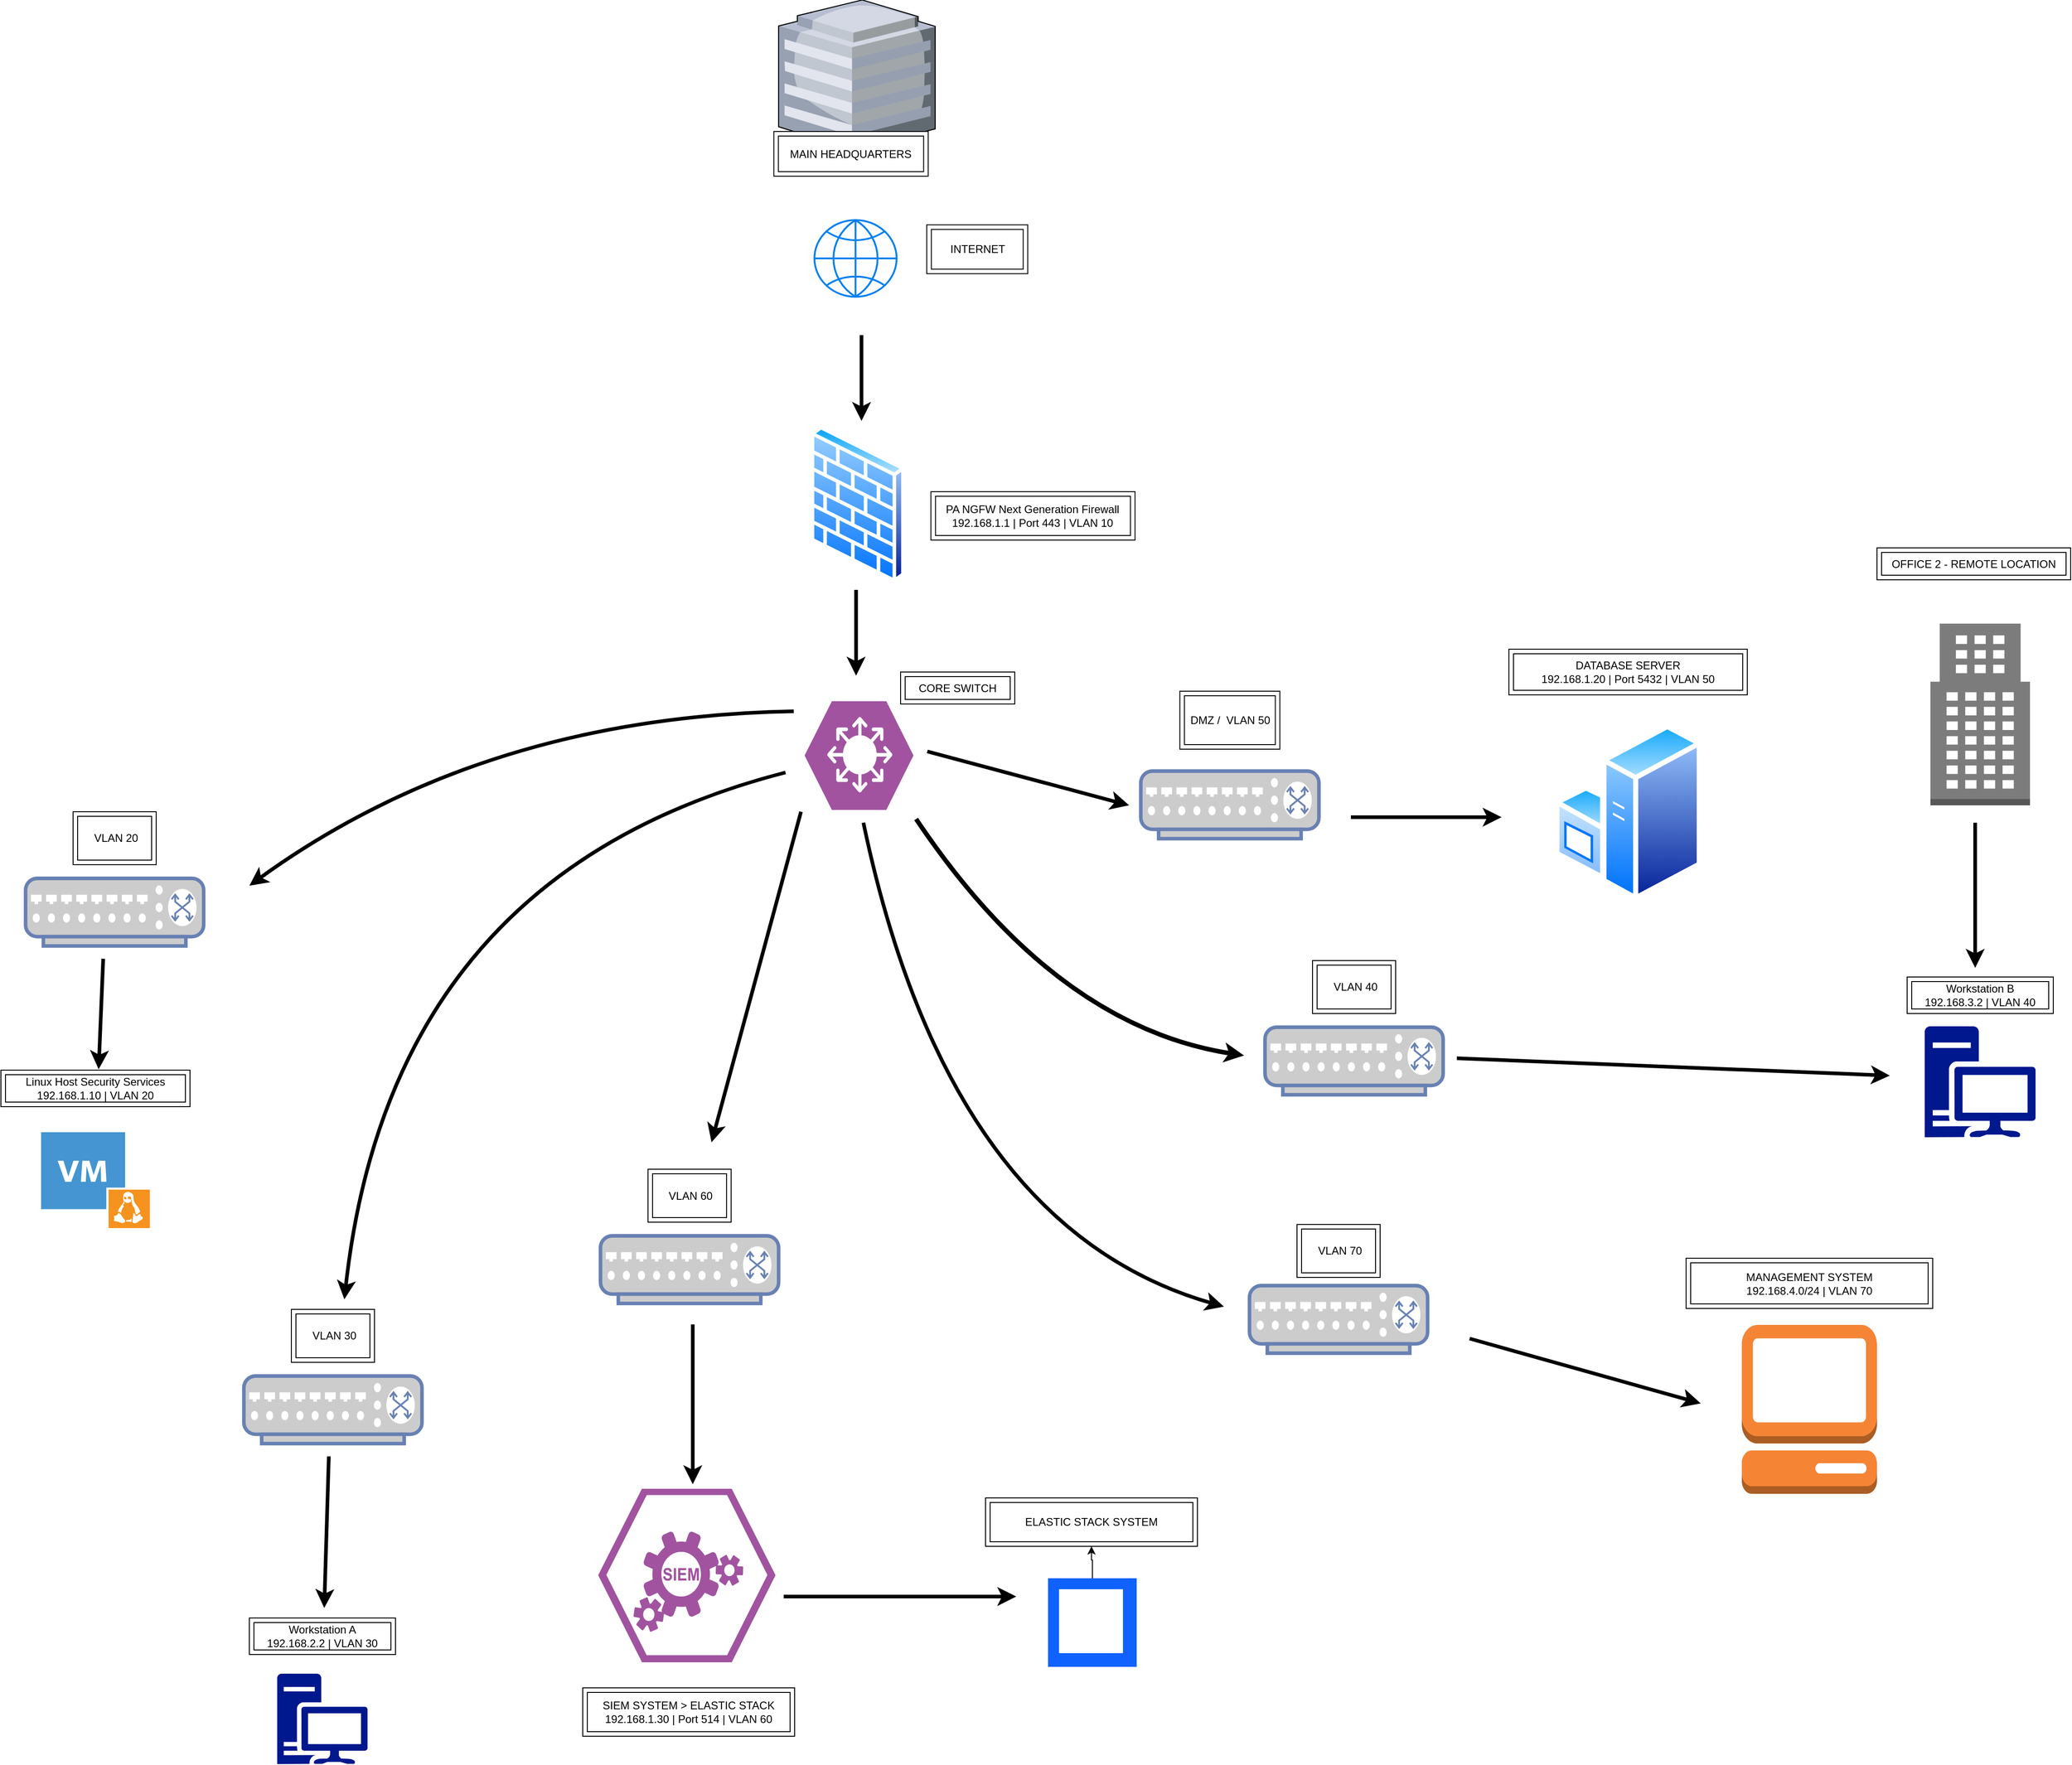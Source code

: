 <mxfile version="26.1.1">
  <diagram name="Page-1" id="rB2WxnaQZvf0U1Fb7KZb">
    <mxGraphModel dx="3215" dy="2729" grid="0" gridSize="10" guides="1" tooltips="1" connect="1" arrows="1" fold="1" page="0" pageScale="1" pageWidth="850" pageHeight="1100" math="1" shadow="0">
      <root>
        <mxCell id="0" />
        <mxCell id="1" parent="0" />
        <mxCell id="atq9XM1EqbKEKQPpxazZ-3" value="" style="html=1;verticalLabelPosition=bottom;align=center;labelBackgroundColor=#ffffff;verticalAlign=top;strokeWidth=2;strokeColor=#0080F0;shadow=0;dashed=0;shape=mxgraph.ios7.icons.globe;" parent="1" vertex="1">
          <mxGeometry x="158.67" y="-788" width="90" height="84" as="geometry" />
        </mxCell>
        <mxCell id="atq9XM1EqbKEKQPpxazZ-5" value="" style="endArrow=classic;html=1;rounded=0;fontSize=12;startSize=8;endSize=8;curved=1;strokeWidth=4;" parent="1" edge="1">
          <mxGeometry width="50" height="50" relative="1" as="geometry">
            <mxPoint x="282.23" y="-206" as="sourcePoint" />
            <mxPoint x="503.23" y="-147" as="targetPoint" />
          </mxGeometry>
        </mxCell>
        <mxCell id="atq9XM1EqbKEKQPpxazZ-6" value="" style="image;aspect=fixed;perimeter=ellipsePerimeter;html=1;align=center;shadow=0;dashed=0;spacingTop=3;image=img/lib/active_directory/firewall.svg;" parent="1" vertex="1">
          <mxGeometry x="153.45" y="-563" width="104.9" height="171.97" as="geometry" />
        </mxCell>
        <mxCell id="atq9XM1EqbKEKQPpxazZ-12" value="INTERNET" style="shape=ext;margin=3;double=1;whiteSpace=wrap;html=1;align=center;" parent="1" vertex="1">
          <mxGeometry x="281.67" y="-782.75" width="110.55" height="53.5" as="geometry" />
        </mxCell>
        <mxCell id="atq9XM1EqbKEKQPpxazZ-14" value="PA NGFW Next Generation Firewall&lt;br&gt;192.168.1.1 | Port 443 | VLAN 10" style="shape=ext;margin=3;double=1;whiteSpace=wrap;html=1;align=center;" parent="1" vertex="1">
          <mxGeometry x="286.22" y="-490.52" width="223.45" height="53" as="geometry" />
        </mxCell>
        <mxCell id="atq9XM1EqbKEKQPpxazZ-20" value="" style="endArrow=classic;html=1;rounded=0;fontSize=12;startSize=8;endSize=8;curved=1;strokeWidth=4;" parent="1" edge="1">
          <mxGeometry width="50" height="50" relative="1" as="geometry">
            <mxPoint x="127" y="-183" as="sourcePoint" />
            <mxPoint x="-356" y="394" as="targetPoint" />
            <Array as="points">
              <mxPoint x="-305" y="-72" />
            </Array>
          </mxGeometry>
        </mxCell>
        <mxCell id="atq9XM1EqbKEKQPpxazZ-21" value="" style="endArrow=classic;html=1;rounded=0;fontSize=12;startSize=8;endSize=8;curved=1;strokeWidth=4;" parent="1" edge="1">
          <mxGeometry width="50" height="50" relative="1" as="geometry">
            <mxPoint x="136" y="-250" as="sourcePoint" />
            <mxPoint x="-460" y="-59" as="targetPoint" />
            <Array as="points">
              <mxPoint x="-205" y="-244" />
            </Array>
          </mxGeometry>
        </mxCell>
        <mxCell id="atq9XM1EqbKEKQPpxazZ-28" value="" style="endArrow=classic;html=1;rounded=0;fontSize=12;startSize=8;endSize=8;curved=1;strokeWidth=4;" parent="1" edge="1">
          <mxGeometry width="50" height="50" relative="1" as="geometry">
            <mxPoint x="-620" y="21" as="sourcePoint" />
            <mxPoint x="-625" y="142" as="targetPoint" />
          </mxGeometry>
        </mxCell>
        <mxCell id="atq9XM1EqbKEKQPpxazZ-30" value="" style="group" parent="1" vertex="1" connectable="0">
          <mxGeometry x="-460" y="743" width="160" height="160" as="geometry" />
        </mxCell>
        <mxCell id="atq9XM1EqbKEKQPpxazZ-17" value="Workstation A&lt;br&gt;192.168.2.2 | VLAN 30" style="shape=ext;margin=3;double=1;whiteSpace=wrap;html=1;align=center;" parent="atq9XM1EqbKEKQPpxazZ-30" vertex="1">
          <mxGeometry width="160" height="40" as="geometry" />
        </mxCell>
        <mxCell id="atq9XM1EqbKEKQPpxazZ-18" value="" style="sketch=0;aspect=fixed;pointerEvents=1;shadow=0;dashed=0;html=1;strokeColor=none;labelPosition=center;verticalLabelPosition=bottom;verticalAlign=top;align=center;fillColor=#00188D;shape=mxgraph.mscae.enterprise.workstation_client" parent="atq9XM1EqbKEKQPpxazZ-30" vertex="1">
          <mxGeometry x="30.5" y="61" width="99" height="99" as="geometry" />
        </mxCell>
        <mxCell id="atq9XM1EqbKEKQPpxazZ-31" value="" style="group" parent="1" vertex="1" connectable="0">
          <mxGeometry x="1355" y="41" width="160" height="175.5" as="geometry" />
        </mxCell>
        <mxCell id="atq9XM1EqbKEKQPpxazZ-22" value="" style="sketch=0;aspect=fixed;pointerEvents=1;shadow=0;dashed=0;html=1;strokeColor=none;labelPosition=center;verticalLabelPosition=bottom;verticalAlign=top;align=center;fillColor=#00188D;shape=mxgraph.mscae.enterprise.workstation_client" parent="atq9XM1EqbKEKQPpxazZ-31" vertex="1">
          <mxGeometry x="19.25" y="54" width="121.5" height="121.5" as="geometry" />
        </mxCell>
        <mxCell id="atq9XM1EqbKEKQPpxazZ-23" value="Workstation B&lt;br&gt;192.168.3.2 | VLAN 4&lt;span style=&quot;background-color: transparent; color: light-dark(rgb(0, 0, 0), rgb(255, 255, 255));&quot;&gt;0&lt;/span&gt;" style="shape=ext;margin=3;double=1;whiteSpace=wrap;html=1;align=center;" parent="atq9XM1EqbKEKQPpxazZ-31" vertex="1">
          <mxGeometry width="160" height="40" as="geometry" />
        </mxCell>
        <mxCell id="atq9XM1EqbKEKQPpxazZ-35" value="" style="group" parent="1" vertex="1" connectable="0">
          <mxGeometry x="-732" y="156" width="207" height="160" as="geometry" />
        </mxCell>
        <mxCell id="atq9XM1EqbKEKQPpxazZ-25" value="" style="shadow=0;dashed=0;html=1;strokeColor=none;fillColor=#4495D1;labelPosition=center;verticalLabelPosition=bottom;verticalAlign=top;align=center;outlineConnect=0;shape=mxgraph.veeam.vm_linux;" parent="atq9XM1EqbKEKQPpxazZ-35" vertex="1">
          <mxGeometry x="44" y="55" width="119" height="105" as="geometry" />
        </mxCell>
        <mxCell id="atq9XM1EqbKEKQPpxazZ-26" value="Linux Host Security Services&lt;br&gt;&lt;div&gt;192.168.1.10 | VLAN 20&lt;/div&gt;" style="shape=ext;margin=3;double=1;whiteSpace=wrap;html=1;align=center;" parent="atq9XM1EqbKEKQPpxazZ-35" vertex="1">
          <mxGeometry y="-13" width="207" height="40" as="geometry" />
        </mxCell>
        <mxCell id="atq9XM1EqbKEKQPpxazZ-37" value="" style="group" parent="1" vertex="1" connectable="0">
          <mxGeometry x="-705" y="-140" width="195" height="147" as="geometry" />
        </mxCell>
        <mxCell id="atq9XM1EqbKEKQPpxazZ-38" value="" style="fontColor=#0066CC;verticalAlign=top;verticalLabelPosition=bottom;labelPosition=center;align=center;html=1;outlineConnect=0;fillColor=#CCCCCC;strokeColor=#6881B3;gradientColor=none;gradientDirection=north;strokeWidth=2;shape=mxgraph.networks.switch;" parent="atq9XM1EqbKEKQPpxazZ-37" vertex="1">
          <mxGeometry y="73" width="195" height="74" as="geometry" />
        </mxCell>
        <mxCell id="atq9XM1EqbKEKQPpxazZ-39" value="&amp;nbsp;VLAN 20" style="shape=ext;margin=3;double=1;whiteSpace=wrap;html=1;align=center;" parent="atq9XM1EqbKEKQPpxazZ-37" vertex="1">
          <mxGeometry x="52" width="91" height="58" as="geometry" />
        </mxCell>
        <mxCell id="atq9XM1EqbKEKQPpxazZ-40" value="" style="group" parent="1" vertex="1" connectable="0">
          <mxGeometry x="-466" y="405" width="195" height="147" as="geometry" />
        </mxCell>
        <mxCell id="atq9XM1EqbKEKQPpxazZ-41" value="" style="fontColor=#0066CC;verticalAlign=top;verticalLabelPosition=bottom;labelPosition=center;align=center;html=1;outlineConnect=0;fillColor=#CCCCCC;strokeColor=#6881B3;gradientColor=none;gradientDirection=north;strokeWidth=2;shape=mxgraph.networks.switch;" parent="atq9XM1EqbKEKQPpxazZ-40" vertex="1">
          <mxGeometry y="73" width="195" height="74" as="geometry" />
        </mxCell>
        <mxCell id="atq9XM1EqbKEKQPpxazZ-42" value="&amp;nbsp;VLAN 30" style="shape=ext;margin=3;double=1;whiteSpace=wrap;html=1;align=center;" parent="atq9XM1EqbKEKQPpxazZ-40" vertex="1">
          <mxGeometry x="52" width="91" height="58" as="geometry" />
        </mxCell>
        <mxCell id="atq9XM1EqbKEKQPpxazZ-43" value="" style="outlineConnect=0;dashed=0;verticalLabelPosition=bottom;verticalAlign=top;align=center;html=1;shape=mxgraph.aws3.office_building;fillColor=#7D7C7C;gradientColor=none;" parent="1" vertex="1">
          <mxGeometry x="1380.5" y="-346" width="109" height="199" as="geometry" />
        </mxCell>
        <mxCell id="atq9XM1EqbKEKQPpxazZ-44" value="" style="endArrow=classic;html=1;rounded=0;fontSize=12;startSize=8;endSize=8;curved=1;strokeWidth=4;" parent="1" edge="1">
          <mxGeometry width="50" height="50" relative="1" as="geometry">
            <mxPoint x="1429.5" y="-128" as="sourcePoint" />
            <mxPoint x="1429.5" y="31" as="targetPoint" />
          </mxGeometry>
        </mxCell>
        <mxCell id="atq9XM1EqbKEKQPpxazZ-45" value="OFFICE 2 - REMOTE LOCATION" style="shape=ext;margin=3;double=1;whiteSpace=wrap;html=1;align=center;" parent="1" vertex="1">
          <mxGeometry x="1322" y="-429" width="212" height="35" as="geometry" />
        </mxCell>
        <mxCell id="atq9XM1EqbKEKQPpxazZ-46" value="" style="verticalLabelPosition=bottom;sketch=0;aspect=fixed;html=1;verticalAlign=top;strokeColor=none;align=center;outlineConnect=0;shape=mxgraph.citrix.hq_enterprise;" parent="1" vertex="1">
          <mxGeometry x="119.45" y="-1029" width="171.45" height="164" as="geometry" />
        </mxCell>
        <mxCell id="atq9XM1EqbKEKQPpxazZ-47" value="MAIN HEADQUARTERS" style="shape=ext;margin=3;double=1;whiteSpace=wrap;html=1;align=center;" parent="1" vertex="1">
          <mxGeometry x="114.22" y="-885" width="169" height="49" as="geometry" />
        </mxCell>
        <mxCell id="atq9XM1EqbKEKQPpxazZ-49" value="" style="endArrow=classic;html=1;rounded=0;fontSize=12;startSize=8;endSize=8;curved=1;strokeWidth=4;" parent="1" edge="1">
          <mxGeometry width="50" height="50" relative="1" as="geometry">
            <mxPoint x="-373" y="566" as="sourcePoint" />
            <mxPoint x="-378" y="732" as="targetPoint" />
          </mxGeometry>
        </mxCell>
        <mxCell id="atq9XM1EqbKEKQPpxazZ-58" value="" style="endArrow=classic;html=1;rounded=0;fontSize=12;startSize=8;endSize=8;curved=1;strokeWidth=4;" parent="1" edge="1">
          <mxGeometry width="50" height="50" relative="1" as="geometry">
            <mxPoint x="746" y="-134" as="sourcePoint" />
            <mxPoint x="911" y="-134" as="targetPoint" />
          </mxGeometry>
        </mxCell>
        <mxCell id="atq9XM1EqbKEKQPpxazZ-61" value="" style="endArrow=classic;html=1;rounded=0;fontSize=12;startSize=8;endSize=8;curved=1;strokeWidth=4;" parent="1" edge="1">
          <mxGeometry width="50" height="50" relative="1" as="geometry">
            <mxPoint x="212.28" y="-128" as="sourcePoint" />
            <mxPoint x="607" y="402" as="targetPoint" />
            <Array as="points">
              <mxPoint x="305.28" y="316" />
            </Array>
          </mxGeometry>
        </mxCell>
        <mxCell id="atq9XM1EqbKEKQPpxazZ-62" value="" style="endArrow=classic;html=1;rounded=0;fontSize=12;startSize=8;endSize=8;curved=1;strokeWidth=4;" parent="1" edge="1">
          <mxGeometry width="50" height="50" relative="1" as="geometry">
            <mxPoint x="143.95" y="-140" as="sourcePoint" />
            <mxPoint x="46" y="222" as="targetPoint" />
            <Array as="points" />
          </mxGeometry>
        </mxCell>
        <mxCell id="atq9XM1EqbKEKQPpxazZ-68" value="" style="group" parent="1" vertex="1" connectable="0">
          <mxGeometry x="-75.55" y="251.5" width="195" height="147" as="geometry" />
        </mxCell>
        <mxCell id="atq9XM1EqbKEKQPpxazZ-69" value="" style="fontColor=#0066CC;verticalAlign=top;verticalLabelPosition=bottom;labelPosition=center;align=center;html=1;outlineConnect=0;fillColor=#CCCCCC;strokeColor=#6881B3;gradientColor=none;gradientDirection=north;strokeWidth=2;shape=mxgraph.networks.switch;" parent="atq9XM1EqbKEKQPpxazZ-68" vertex="1">
          <mxGeometry y="73" width="195" height="74" as="geometry" />
        </mxCell>
        <mxCell id="atq9XM1EqbKEKQPpxazZ-70" value="&amp;nbsp;VLAN 60" style="shape=ext;margin=3;double=1;whiteSpace=wrap;html=1;align=center;" parent="atq9XM1EqbKEKQPpxazZ-68" vertex="1">
          <mxGeometry x="52" width="91" height="58" as="geometry" />
        </mxCell>
        <mxCell id="atq9XM1EqbKEKQPpxazZ-74" value="" style="group" parent="1" vertex="1" connectable="0">
          <mxGeometry x="-97" y="524.5" width="232" height="267" as="geometry" />
        </mxCell>
        <mxCell id="atq9XM1EqbKEKQPpxazZ-75" value="" style="verticalLabelPosition=bottom;sketch=0;html=1;fillColor=#A153A0;strokeColor=#ffffff;verticalAlign=top;align=center;points=[[0,0.5,0],[0.125,0.25,0],[0.25,0,0],[0.5,0,0],[0.75,0,0],[0.875,0.25,0],[1,0.5,0],[0.875,0.75,0],[0.75,1,0],[0.5,1,0],[0.125,0.75,0]];pointerEvents=1;shape=mxgraph.cisco_safe.compositeIcon;bgIcon=mxgraph.cisco_safe.design.blank_device;resIcon=mxgraph.cisco_safe.design.siem_2;" parent="atq9XM1EqbKEKQPpxazZ-74" vertex="1">
          <mxGeometry x="19" y="77" width="194" height="190" as="geometry" />
        </mxCell>
        <mxCell id="atq9XM1EqbKEKQPpxazZ-77" value="" style="endArrow=classic;html=1;rounded=0;fontSize=12;startSize=8;endSize=8;curved=1;strokeWidth=4;" parent="1" edge="1">
          <mxGeometry width="50" height="50" relative="1" as="geometry">
            <mxPoint x="125" y="719.5" as="sourcePoint" />
            <mxPoint x="379.67" y="719.5" as="targetPoint" />
          </mxGeometry>
        </mxCell>
        <mxCell id="atq9XM1EqbKEKQPpxazZ-78" value="" style="endArrow=classic;html=1;rounded=0;fontSize=12;startSize=8;endSize=8;curved=1;strokeWidth=4;" parent="1" edge="1">
          <mxGeometry width="50" height="50" relative="1" as="geometry">
            <mxPoint x="876" y="437" as="sourcePoint" />
            <mxPoint x="1129" y="508" as="targetPoint" />
          </mxGeometry>
        </mxCell>
        <mxCell id="atq9XM1EqbKEKQPpxazZ-80" value="" style="group" parent="1" vertex="1" connectable="0">
          <mxGeometry x="635" y="312" width="195" height="141" as="geometry" />
        </mxCell>
        <mxCell id="atq9XM1EqbKEKQPpxazZ-73" value="&amp;nbsp;VLAN 70" style="shape=ext;margin=3;double=1;whiteSpace=wrap;html=1;align=center;" parent="atq9XM1EqbKEKQPpxazZ-80" vertex="1">
          <mxGeometry x="52" width="91" height="58" as="geometry" />
        </mxCell>
        <mxCell id="atq9XM1EqbKEKQPpxazZ-72" value="" style="fontColor=#0066CC;verticalAlign=top;verticalLabelPosition=bottom;labelPosition=center;align=center;html=1;outlineConnect=0;fillColor=#CCCCCC;strokeColor=#6881B3;gradientColor=none;gradientDirection=north;strokeWidth=2;shape=mxgraph.networks.switch;" parent="atq9XM1EqbKEKQPpxazZ-80" vertex="1">
          <mxGeometry y="67" width="195" height="74" as="geometry" />
        </mxCell>
        <mxCell id="YqpUR3tjpxk_YbzKpwHo-3" value="" style="endArrow=classic;html=1;rounded=0;fontSize=12;startSize=8;endSize=8;curved=1;strokeWidth=4;" parent="1" edge="1">
          <mxGeometry width="50" height="50" relative="1" as="geometry">
            <mxPoint x="210.21" y="-662" as="sourcePoint" />
            <mxPoint x="210.21" y="-568" as="targetPoint" />
          </mxGeometry>
        </mxCell>
        <mxCell id="atq9XM1EqbKEKQPpxazZ-76" value="SIEM SYSTEM &amp;gt; ELASTIC STACK&lt;br&gt;192.168.1.30 | Port 514 | VLAN 60" style="shape=ext;margin=3;double=1;whiteSpace=wrap;html=1;align=center;" parent="1" vertex="1">
          <mxGeometry x="-95" y="819.5" width="232" height="53" as="geometry" />
        </mxCell>
        <mxCell id="1QcZNAF5812DmXHD7ENE-8" value="" style="endArrow=classic;html=1;rounded=0;fontSize=12;startSize=8;endSize=8;curved=1;strokeWidth=4;" parent="1" edge="1">
          <mxGeometry width="50" height="50" relative="1" as="geometry">
            <mxPoint x="25.45" y="421.5" as="sourcePoint" />
            <mxPoint x="25.45" y="596.5" as="targetPoint" />
          </mxGeometry>
        </mxCell>
        <mxCell id="atq9XM1EqbKEKQPpxazZ-34" value="&amp;nbsp;VLAN 40" style="shape=ext;margin=3;double=1;whiteSpace=wrap;html=1;align=center;" parent="1" vertex="1">
          <mxGeometry x="704" y="23" width="91" height="58" as="geometry" />
        </mxCell>
        <mxCell id="atq9XM1EqbKEKQPpxazZ-48" value="" style="endArrow=classic;html=1;rounded=0;fontSize=12;startSize=8;endSize=8;curved=1;strokeWidth=4;" parent="1" edge="1">
          <mxGeometry width="50" height="50" relative="1" as="geometry">
            <mxPoint x="862" y="130" as="sourcePoint" />
            <mxPoint x="1336" y="149" as="targetPoint" />
            <Array as="points" />
          </mxGeometry>
        </mxCell>
        <mxCell id="atq9XM1EqbKEKQPpxazZ-27" value="" style="fontColor=#0066CC;verticalAlign=top;verticalLabelPosition=bottom;labelPosition=center;align=center;html=1;outlineConnect=0;fillColor=#CCCCCC;strokeColor=#6881B3;gradientColor=none;gradientDirection=north;strokeWidth=2;shape=mxgraph.networks.switch;" parent="1" vertex="1">
          <mxGeometry x="652" y="96" width="195" height="74" as="geometry" />
        </mxCell>
        <mxCell id="P1yQpltBxYefnC-O6TjI-9" value="" style="curved=1;endArrow=classic;html=1;rounded=0;strokeWidth=5;" parent="1" edge="1">
          <mxGeometry width="50" height="50" relative="1" as="geometry">
            <mxPoint x="270" y="-132" as="sourcePoint" />
            <mxPoint x="629" y="127" as="targetPoint" />
            <Array as="points">
              <mxPoint x="422" y="95" />
            </Array>
          </mxGeometry>
        </mxCell>
        <mxCell id="P1yQpltBxYefnC-O6TjI-10" value="" style="group" parent="1" vertex="1" connectable="0">
          <mxGeometry x="919" y="-318" width="261" height="277" as="geometry" />
        </mxCell>
        <mxCell id="atq9XM1EqbKEKQPpxazZ-59" value="" style="image;aspect=fixed;perimeter=ellipsePerimeter;html=1;align=center;shadow=0;dashed=0;spacingTop=3;image=img/lib/active_directory/windows_server.svg;" parent="P1yQpltBxYefnC-O6TjI-10" vertex="1">
          <mxGeometry x="49.73" y="80" width="161.54" height="197" as="geometry" />
        </mxCell>
        <mxCell id="atq9XM1EqbKEKQPpxazZ-60" value="DATABASE SERVER&lt;div&gt;192.168.1.20 | Port 5432 | VLAN 50&lt;/div&gt;" style="shape=ext;margin=3;double=1;whiteSpace=wrap;html=1;align=center;" parent="P1yQpltBxYefnC-O6TjI-10" vertex="1">
          <mxGeometry width="261" height="50" as="geometry" />
        </mxCell>
        <mxCell id="P1yQpltBxYefnC-O6TjI-11" value="" style="group" parent="1" vertex="1" connectable="0">
          <mxGeometry x="516" y="-272" width="195" height="198" as="geometry" />
        </mxCell>
        <mxCell id="atq9XM1EqbKEKQPpxazZ-53" value="" style="group" parent="P1yQpltBxYefnC-O6TjI-11" vertex="1" connectable="0">
          <mxGeometry y="51" width="195" height="147" as="geometry" />
        </mxCell>
        <mxCell id="atq9XM1EqbKEKQPpxazZ-54" value="" style="fontColor=#0066CC;verticalAlign=top;verticalLabelPosition=bottom;labelPosition=center;align=center;html=1;outlineConnect=0;fillColor=#CCCCCC;strokeColor=#6881B3;gradientColor=none;gradientDirection=north;strokeWidth=2;shape=mxgraph.networks.switch;" parent="atq9XM1EqbKEKQPpxazZ-53" vertex="1">
          <mxGeometry y="36.5" width="195" height="74" as="geometry" />
        </mxCell>
        <mxCell id="atq9XM1EqbKEKQPpxazZ-55" value="&lt;div&gt;DMZ /&amp;nbsp; VLAN 50&lt;/div&gt;" style="shape=ext;margin=3;double=1;whiteSpace=wrap;html=1;align=center;direction=south;" parent="P1yQpltBxYefnC-O6TjI-11" vertex="1">
          <mxGeometry x="42.75" width="109.5" height="63.5" as="geometry" />
        </mxCell>
        <mxCell id="P1yQpltBxYefnC-O6TjI-14" value="" style="group" parent="1" vertex="1" connectable="0">
          <mxGeometry x="1113" y="349" width="270" height="258" as="geometry" />
        </mxCell>
        <mxCell id="atq9XM1EqbKEKQPpxazZ-81" value="" style="outlineConnect=0;dashed=0;verticalLabelPosition=bottom;verticalAlign=top;align=center;html=1;shape=mxgraph.aws3.management_console;fillColor=#F58534;gradientColor=none;" parent="P1yQpltBxYefnC-O6TjI-14" vertex="1">
          <mxGeometry x="61" y="73" width="148" height="185" as="geometry" />
        </mxCell>
        <mxCell id="atq9XM1EqbKEKQPpxazZ-82" value="MANAGEMENT SYSTEM&lt;br&gt;192.168.4.0/24 | VLAN 70" style="shape=ext;margin=3;double=1;whiteSpace=wrap;html=1;align=center;" parent="P1yQpltBxYefnC-O6TjI-14" vertex="1">
          <mxGeometry width="270" height="55" as="geometry" />
        </mxCell>
        <mxCell id="P1yQpltBxYefnC-O6TjI-16" value="" style="group" parent="1" vertex="1" connectable="0">
          <mxGeometry x="346" y="611.5" width="232" height="185" as="geometry" />
        </mxCell>
        <mxCell id="1QcZNAF5812DmXHD7ENE-6" value="" style="shape=rect;fillColor=#0F62FE;aspect=fixed;resizable=1;labelPosition=center;verticalLabelPosition=bottom;align=center;verticalAlign=top;strokeColor=none;fontSize=14;" parent="P1yQpltBxYefnC-O6TjI-16" vertex="1">
          <mxGeometry x="68.45" y="88" width="97" height="97" as="geometry" />
        </mxCell>
        <mxCell id="1QcZNAF5812DmXHD7ENE-7" value="" style="fillColor=#ffffff;strokeColor=none;dashed=0;outlineConnect=0;html=1;labelPosition=center;verticalLabelPosition=bottom;verticalAlign=top;part=1;movable=1;resizable=1;rotatable=0;shape=mxgraph.ibm_cloud.database--elastic" parent="1QcZNAF5812DmXHD7ENE-6" vertex="1">
          <mxGeometry width="70" height="70" relative="1" as="geometry">
            <mxPoint x="12" y="12" as="offset" />
          </mxGeometry>
        </mxCell>
        <mxCell id="1QcZNAF5812DmXHD7ENE-9" value="ELASTIC STACK SYSTEM" style="shape=ext;margin=3;double=1;whiteSpace=wrap;html=1;align=center;" parent="P1yQpltBxYefnC-O6TjI-16" vertex="1">
          <mxGeometry width="232" height="53" as="geometry" />
        </mxCell>
        <mxCell id="P1yQpltBxYefnC-O6TjI-15" value="" style="edgeStyle=orthogonalEdgeStyle;rounded=0;orthogonalLoop=1;jettySize=auto;html=1;" parent="P1yQpltBxYefnC-O6TjI-16" source="1QcZNAF5812DmXHD7ENE-6" target="1QcZNAF5812DmXHD7ENE-9" edge="1">
          <mxGeometry relative="1" as="geometry" />
        </mxCell>
        <mxCell id="ABYqCDHoc4DDlff3SHS3-1" value="" style="endArrow=classic;html=1;rounded=0;fontSize=12;startSize=8;endSize=8;curved=1;strokeWidth=4;" edge="1" parent="1">
          <mxGeometry width="50" height="50" relative="1" as="geometry">
            <mxPoint x="204.27" y="-383" as="sourcePoint" />
            <mxPoint x="204.27" y="-289" as="targetPoint" />
          </mxGeometry>
        </mxCell>
        <mxCell id="ABYqCDHoc4DDlff3SHS3-2" value="" style="verticalLabelPosition=bottom;sketch=0;html=1;fillColor=#A153A0;strokeColor=#ffffff;verticalAlign=top;align=center;points=[[0,0.5,0],[0.125,0.25,0],[0.25,0,0],[0.5,0,0],[0.75,0,0],[0.875,0.25,0],[1,0.5,0],[0.875,0.75,0],[0.75,1,0],[0.5,1,0],[0.125,0.75,0]];pointerEvents=1;shape=mxgraph.cisco_safe.compositeIcon;bgIcon=mxgraph.cisco_safe.design.blank_device;resIcon=mxgraph.cisco_safe.design.l3_switch;" vertex="1" parent="1">
          <mxGeometry x="148" y="-261" width="119" height="119" as="geometry" />
        </mxCell>
        <mxCell id="ABYqCDHoc4DDlff3SHS3-3" value="CORE SWITCH" style="shape=ext;margin=3;double=1;whiteSpace=wrap;html=1;align=center;" vertex="1" parent="1">
          <mxGeometry x="253" y="-293" width="125" height="35" as="geometry" />
        </mxCell>
      </root>
    </mxGraphModel>
  </diagram>
</mxfile>
